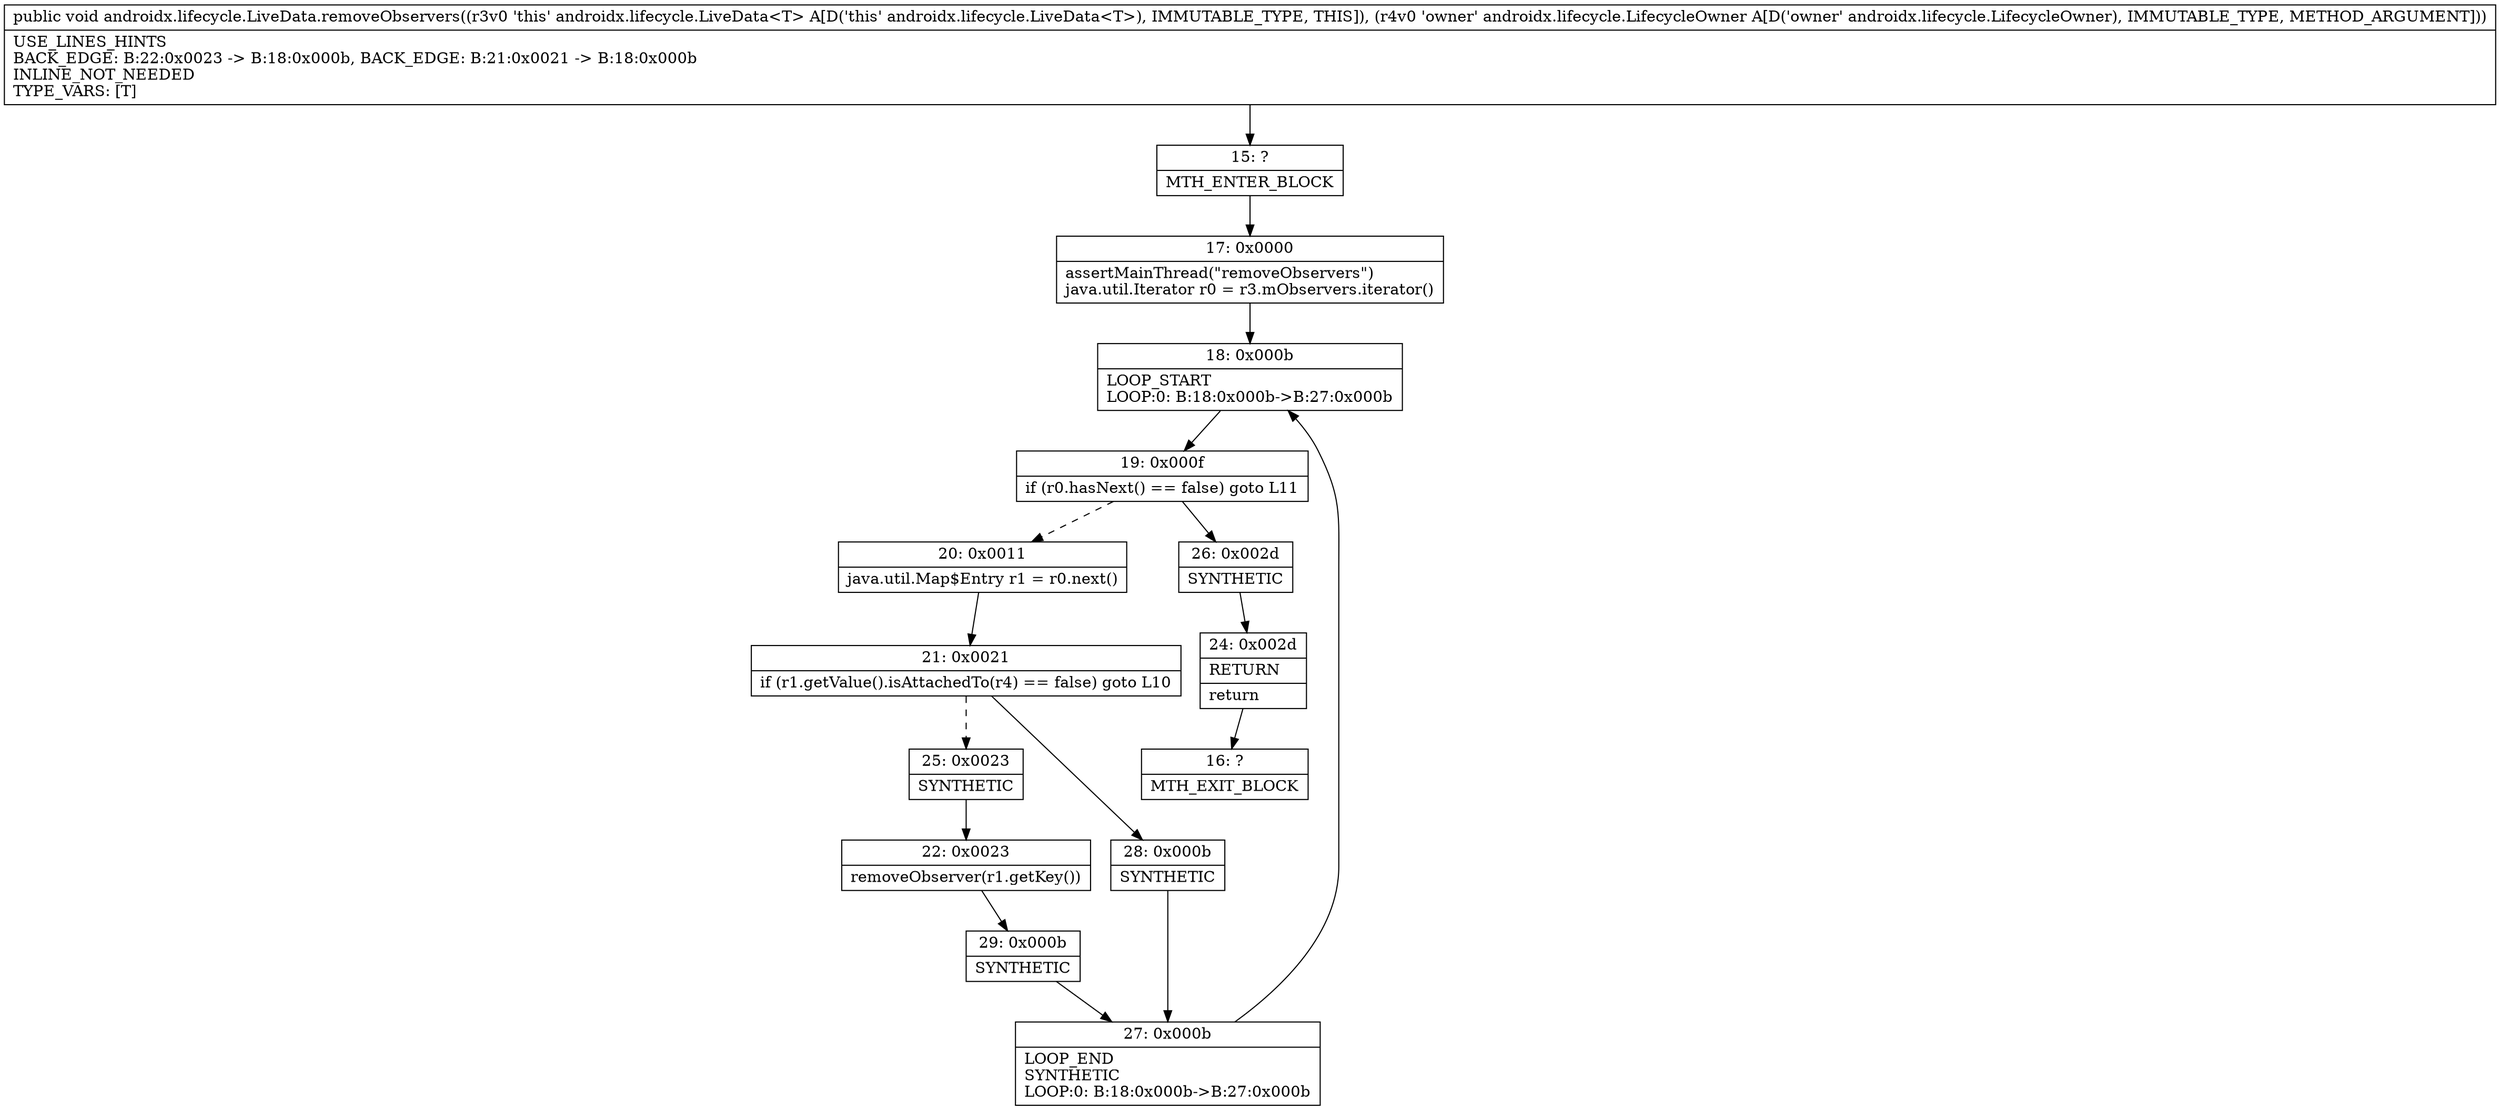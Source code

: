 digraph "CFG forandroidx.lifecycle.LiveData.removeObservers(Landroidx\/lifecycle\/LifecycleOwner;)V" {
Node_15 [shape=record,label="{15\:\ ?|MTH_ENTER_BLOCK\l}"];
Node_17 [shape=record,label="{17\:\ 0x0000|assertMainThread(\"removeObservers\")\ljava.util.Iterator r0 = r3.mObservers.iterator()\l}"];
Node_18 [shape=record,label="{18\:\ 0x000b|LOOP_START\lLOOP:0: B:18:0x000b\-\>B:27:0x000b\l}"];
Node_19 [shape=record,label="{19\:\ 0x000f|if (r0.hasNext() == false) goto L11\l}"];
Node_20 [shape=record,label="{20\:\ 0x0011|java.util.Map$Entry r1 = r0.next()\l}"];
Node_21 [shape=record,label="{21\:\ 0x0021|if (r1.getValue().isAttachedTo(r4) == false) goto L10\l}"];
Node_25 [shape=record,label="{25\:\ 0x0023|SYNTHETIC\l}"];
Node_22 [shape=record,label="{22\:\ 0x0023|removeObserver(r1.getKey())\l}"];
Node_29 [shape=record,label="{29\:\ 0x000b|SYNTHETIC\l}"];
Node_27 [shape=record,label="{27\:\ 0x000b|LOOP_END\lSYNTHETIC\lLOOP:0: B:18:0x000b\-\>B:27:0x000b\l}"];
Node_28 [shape=record,label="{28\:\ 0x000b|SYNTHETIC\l}"];
Node_26 [shape=record,label="{26\:\ 0x002d|SYNTHETIC\l}"];
Node_24 [shape=record,label="{24\:\ 0x002d|RETURN\l|return\l}"];
Node_16 [shape=record,label="{16\:\ ?|MTH_EXIT_BLOCK\l}"];
MethodNode[shape=record,label="{public void androidx.lifecycle.LiveData.removeObservers((r3v0 'this' androidx.lifecycle.LiveData\<T\> A[D('this' androidx.lifecycle.LiveData\<T\>), IMMUTABLE_TYPE, THIS]), (r4v0 'owner' androidx.lifecycle.LifecycleOwner A[D('owner' androidx.lifecycle.LifecycleOwner), IMMUTABLE_TYPE, METHOD_ARGUMENT]))  | USE_LINES_HINTS\lBACK_EDGE: B:22:0x0023 \-\> B:18:0x000b, BACK_EDGE: B:21:0x0021 \-\> B:18:0x000b\lINLINE_NOT_NEEDED\lTYPE_VARS: [T]\l}"];
MethodNode -> Node_15;Node_15 -> Node_17;
Node_17 -> Node_18;
Node_18 -> Node_19;
Node_19 -> Node_20[style=dashed];
Node_19 -> Node_26;
Node_20 -> Node_21;
Node_21 -> Node_25[style=dashed];
Node_21 -> Node_28;
Node_25 -> Node_22;
Node_22 -> Node_29;
Node_29 -> Node_27;
Node_27 -> Node_18;
Node_28 -> Node_27;
Node_26 -> Node_24;
Node_24 -> Node_16;
}

